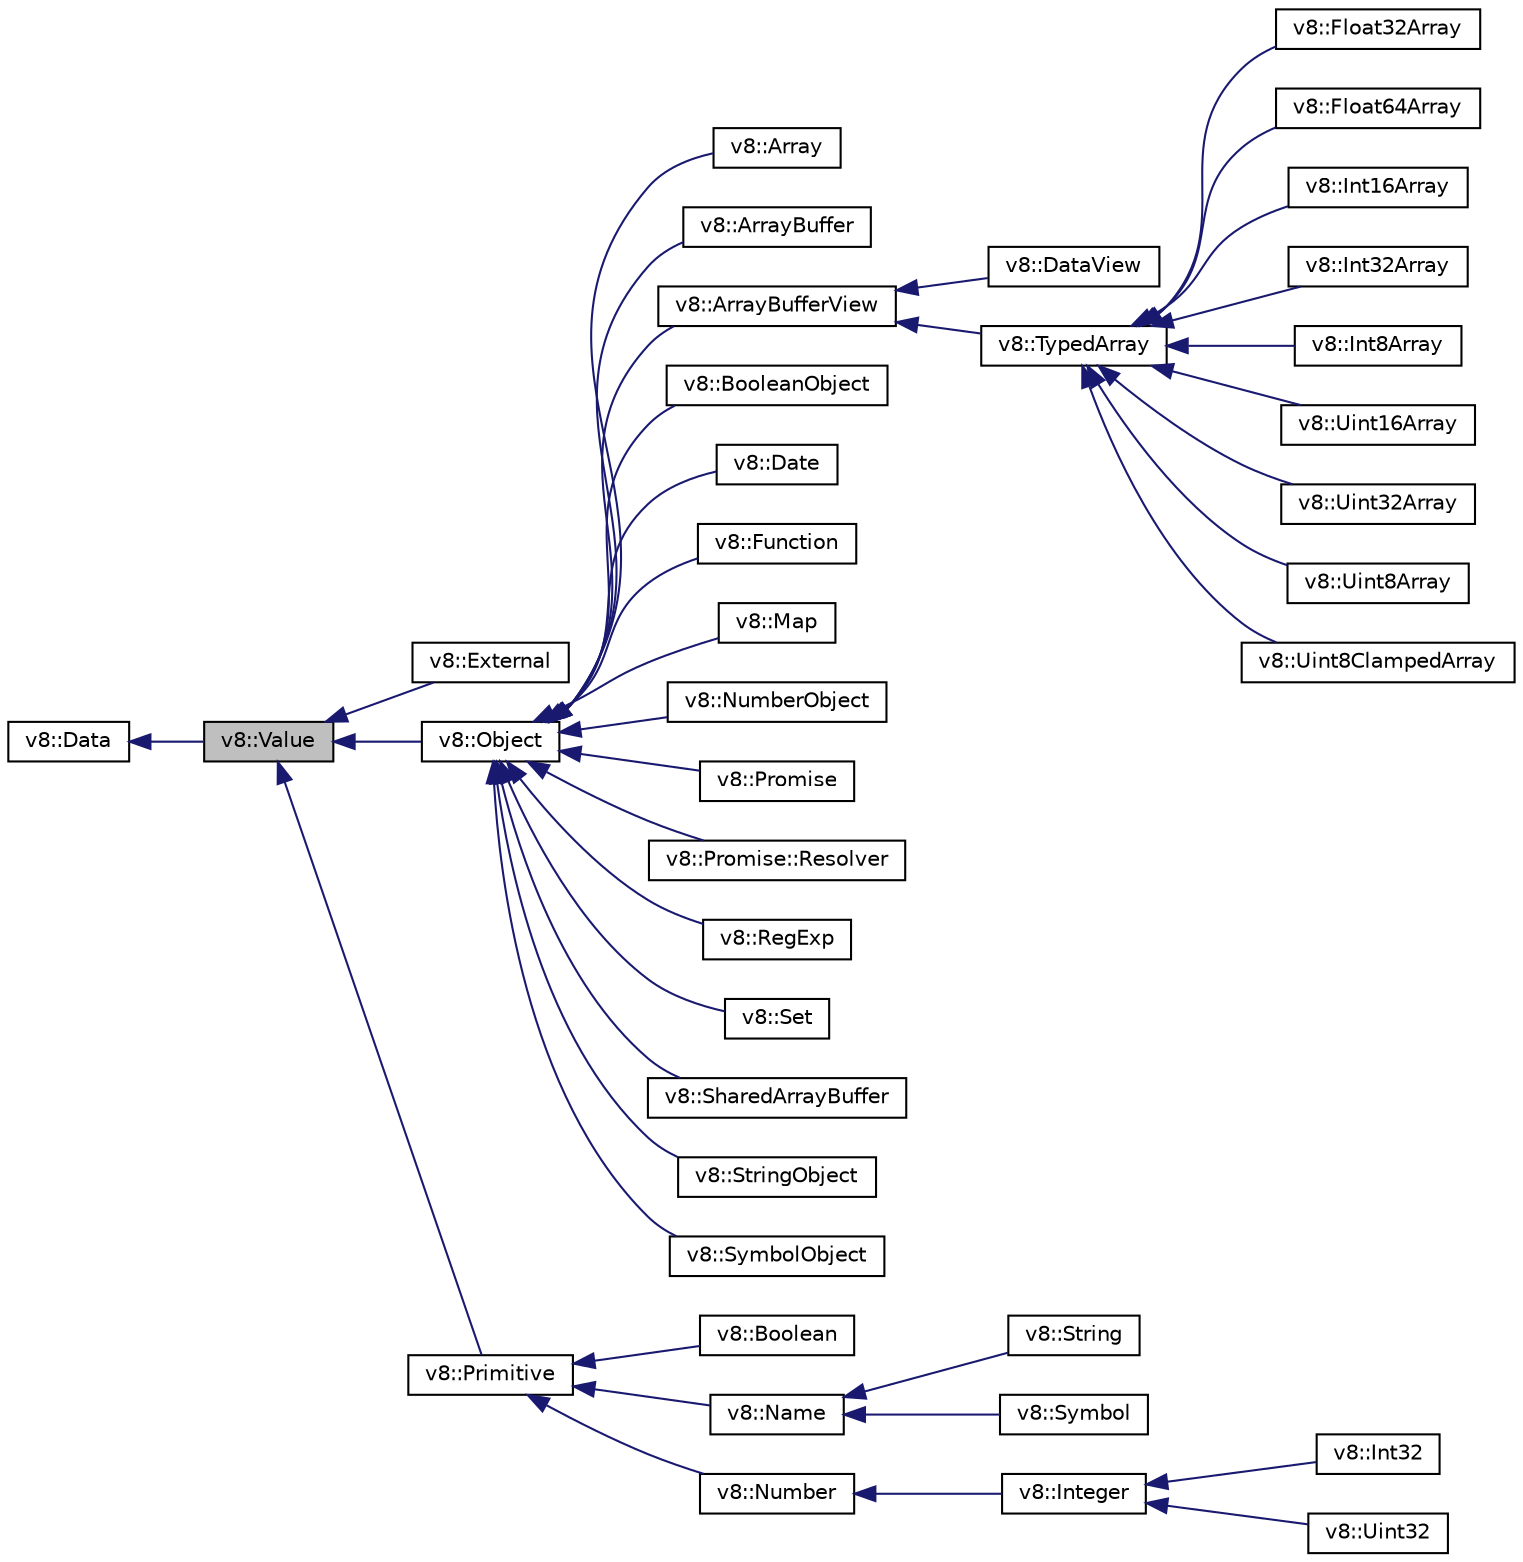 digraph "v8::Value"
{
  edge [fontname="Helvetica",fontsize="10",labelfontname="Helvetica",labelfontsize="10"];
  node [fontname="Helvetica",fontsize="10",shape=record];
  rankdir="LR";
  Node1 [label="v8::Value",height=0.2,width=0.4,color="black", fillcolor="grey75", style="filled", fontcolor="black"];
  Node2 -> Node1 [dir="back",color="midnightblue",fontsize="10",style="solid",fontname="Helvetica"];
  Node2 [label="v8::Data",height=0.2,width=0.4,color="black", fillcolor="white", style="filled",URL="$classv8_1_1Data.html"];
  Node1 -> Node3 [dir="back",color="midnightblue",fontsize="10",style="solid",fontname="Helvetica"];
  Node3 [label="v8::External",height=0.2,width=0.4,color="black", fillcolor="white", style="filled",URL="$classv8_1_1External.html"];
  Node1 -> Node4 [dir="back",color="midnightblue",fontsize="10",style="solid",fontname="Helvetica"];
  Node4 [label="v8::Object",height=0.2,width=0.4,color="black", fillcolor="white", style="filled",URL="$classv8_1_1Object.html"];
  Node4 -> Node5 [dir="back",color="midnightblue",fontsize="10",style="solid",fontname="Helvetica"];
  Node5 [label="v8::Array",height=0.2,width=0.4,color="black", fillcolor="white", style="filled",URL="$classv8_1_1Array.html"];
  Node4 -> Node6 [dir="back",color="midnightblue",fontsize="10",style="solid",fontname="Helvetica"];
  Node6 [label="v8::ArrayBuffer",height=0.2,width=0.4,color="black", fillcolor="white", style="filled",URL="$classv8_1_1ArrayBuffer.html"];
  Node4 -> Node7 [dir="back",color="midnightblue",fontsize="10",style="solid",fontname="Helvetica"];
  Node7 [label="v8::ArrayBufferView",height=0.2,width=0.4,color="black", fillcolor="white", style="filled",URL="$classv8_1_1ArrayBufferView.html"];
  Node7 -> Node8 [dir="back",color="midnightblue",fontsize="10",style="solid",fontname="Helvetica"];
  Node8 [label="v8::DataView",height=0.2,width=0.4,color="black", fillcolor="white", style="filled",URL="$classv8_1_1DataView.html"];
  Node7 -> Node9 [dir="back",color="midnightblue",fontsize="10",style="solid",fontname="Helvetica"];
  Node9 [label="v8::TypedArray",height=0.2,width=0.4,color="black", fillcolor="white", style="filled",URL="$classv8_1_1TypedArray.html"];
  Node9 -> Node10 [dir="back",color="midnightblue",fontsize="10",style="solid",fontname="Helvetica"];
  Node10 [label="v8::Float32Array",height=0.2,width=0.4,color="black", fillcolor="white", style="filled",URL="$classv8_1_1Float32Array.html"];
  Node9 -> Node11 [dir="back",color="midnightblue",fontsize="10",style="solid",fontname="Helvetica"];
  Node11 [label="v8::Float64Array",height=0.2,width=0.4,color="black", fillcolor="white", style="filled",URL="$classv8_1_1Float64Array.html"];
  Node9 -> Node12 [dir="back",color="midnightblue",fontsize="10",style="solid",fontname="Helvetica"];
  Node12 [label="v8::Int16Array",height=0.2,width=0.4,color="black", fillcolor="white", style="filled",URL="$classv8_1_1Int16Array.html"];
  Node9 -> Node13 [dir="back",color="midnightblue",fontsize="10",style="solid",fontname="Helvetica"];
  Node13 [label="v8::Int32Array",height=0.2,width=0.4,color="black", fillcolor="white", style="filled",URL="$classv8_1_1Int32Array.html"];
  Node9 -> Node14 [dir="back",color="midnightblue",fontsize="10",style="solid",fontname="Helvetica"];
  Node14 [label="v8::Int8Array",height=0.2,width=0.4,color="black", fillcolor="white", style="filled",URL="$classv8_1_1Int8Array.html"];
  Node9 -> Node15 [dir="back",color="midnightblue",fontsize="10",style="solid",fontname="Helvetica"];
  Node15 [label="v8::Uint16Array",height=0.2,width=0.4,color="black", fillcolor="white", style="filled",URL="$classv8_1_1Uint16Array.html"];
  Node9 -> Node16 [dir="back",color="midnightblue",fontsize="10",style="solid",fontname="Helvetica"];
  Node16 [label="v8::Uint32Array",height=0.2,width=0.4,color="black", fillcolor="white", style="filled",URL="$classv8_1_1Uint32Array.html"];
  Node9 -> Node17 [dir="back",color="midnightblue",fontsize="10",style="solid",fontname="Helvetica"];
  Node17 [label="v8::Uint8Array",height=0.2,width=0.4,color="black", fillcolor="white", style="filled",URL="$classv8_1_1Uint8Array.html"];
  Node9 -> Node18 [dir="back",color="midnightblue",fontsize="10",style="solid",fontname="Helvetica"];
  Node18 [label="v8::Uint8ClampedArray",height=0.2,width=0.4,color="black", fillcolor="white", style="filled",URL="$classv8_1_1Uint8ClampedArray.html"];
  Node4 -> Node19 [dir="back",color="midnightblue",fontsize="10",style="solid",fontname="Helvetica"];
  Node19 [label="v8::BooleanObject",height=0.2,width=0.4,color="black", fillcolor="white", style="filled",URL="$classv8_1_1BooleanObject.html"];
  Node4 -> Node20 [dir="back",color="midnightblue",fontsize="10",style="solid",fontname="Helvetica"];
  Node20 [label="v8::Date",height=0.2,width=0.4,color="black", fillcolor="white", style="filled",URL="$classv8_1_1Date.html"];
  Node4 -> Node21 [dir="back",color="midnightblue",fontsize="10",style="solid",fontname="Helvetica"];
  Node21 [label="v8::Function",height=0.2,width=0.4,color="black", fillcolor="white", style="filled",URL="$classv8_1_1Function.html"];
  Node4 -> Node22 [dir="back",color="midnightblue",fontsize="10",style="solid",fontname="Helvetica"];
  Node22 [label="v8::Map",height=0.2,width=0.4,color="black", fillcolor="white", style="filled",URL="$classv8_1_1Map.html"];
  Node4 -> Node23 [dir="back",color="midnightblue",fontsize="10",style="solid",fontname="Helvetica"];
  Node23 [label="v8::NumberObject",height=0.2,width=0.4,color="black", fillcolor="white", style="filled",URL="$classv8_1_1NumberObject.html"];
  Node4 -> Node24 [dir="back",color="midnightblue",fontsize="10",style="solid",fontname="Helvetica"];
  Node24 [label="v8::Promise",height=0.2,width=0.4,color="black", fillcolor="white", style="filled",URL="$classv8_1_1Promise.html"];
  Node4 -> Node25 [dir="back",color="midnightblue",fontsize="10",style="solid",fontname="Helvetica"];
  Node25 [label="v8::Promise::Resolver",height=0.2,width=0.4,color="black", fillcolor="white", style="filled",URL="$classv8_1_1Promise_1_1Resolver.html"];
  Node4 -> Node26 [dir="back",color="midnightblue",fontsize="10",style="solid",fontname="Helvetica"];
  Node26 [label="v8::RegExp",height=0.2,width=0.4,color="black", fillcolor="white", style="filled",URL="$classv8_1_1RegExp.html"];
  Node4 -> Node27 [dir="back",color="midnightblue",fontsize="10",style="solid",fontname="Helvetica"];
  Node27 [label="v8::Set",height=0.2,width=0.4,color="black", fillcolor="white", style="filled",URL="$classv8_1_1Set.html"];
  Node4 -> Node28 [dir="back",color="midnightblue",fontsize="10",style="solid",fontname="Helvetica"];
  Node28 [label="v8::SharedArrayBuffer",height=0.2,width=0.4,color="black", fillcolor="white", style="filled",URL="$classv8_1_1SharedArrayBuffer.html"];
  Node4 -> Node29 [dir="back",color="midnightblue",fontsize="10",style="solid",fontname="Helvetica"];
  Node29 [label="v8::StringObject",height=0.2,width=0.4,color="black", fillcolor="white", style="filled",URL="$classv8_1_1StringObject.html"];
  Node4 -> Node30 [dir="back",color="midnightblue",fontsize="10",style="solid",fontname="Helvetica"];
  Node30 [label="v8::SymbolObject",height=0.2,width=0.4,color="black", fillcolor="white", style="filled",URL="$classv8_1_1SymbolObject.html"];
  Node1 -> Node31 [dir="back",color="midnightblue",fontsize="10",style="solid",fontname="Helvetica"];
  Node31 [label="v8::Primitive",height=0.2,width=0.4,color="black", fillcolor="white", style="filled",URL="$classv8_1_1Primitive.html"];
  Node31 -> Node32 [dir="back",color="midnightblue",fontsize="10",style="solid",fontname="Helvetica"];
  Node32 [label="v8::Boolean",height=0.2,width=0.4,color="black", fillcolor="white", style="filled",URL="$classv8_1_1Boolean.html"];
  Node31 -> Node33 [dir="back",color="midnightblue",fontsize="10",style="solid",fontname="Helvetica"];
  Node33 [label="v8::Name",height=0.2,width=0.4,color="black", fillcolor="white", style="filled",URL="$classv8_1_1Name.html"];
  Node33 -> Node34 [dir="back",color="midnightblue",fontsize="10",style="solid",fontname="Helvetica"];
  Node34 [label="v8::String",height=0.2,width=0.4,color="black", fillcolor="white", style="filled",URL="$classv8_1_1String.html"];
  Node33 -> Node35 [dir="back",color="midnightblue",fontsize="10",style="solid",fontname="Helvetica"];
  Node35 [label="v8::Symbol",height=0.2,width=0.4,color="black", fillcolor="white", style="filled",URL="$classv8_1_1Symbol.html"];
  Node31 -> Node36 [dir="back",color="midnightblue",fontsize="10",style="solid",fontname="Helvetica"];
  Node36 [label="v8::Number",height=0.2,width=0.4,color="black", fillcolor="white", style="filled",URL="$classv8_1_1Number.html"];
  Node36 -> Node37 [dir="back",color="midnightblue",fontsize="10",style="solid",fontname="Helvetica"];
  Node37 [label="v8::Integer",height=0.2,width=0.4,color="black", fillcolor="white", style="filled",URL="$classv8_1_1Integer.html"];
  Node37 -> Node38 [dir="back",color="midnightblue",fontsize="10",style="solid",fontname="Helvetica"];
  Node38 [label="v8::Int32",height=0.2,width=0.4,color="black", fillcolor="white", style="filled",URL="$classv8_1_1Int32.html"];
  Node37 -> Node39 [dir="back",color="midnightblue",fontsize="10",style="solid",fontname="Helvetica"];
  Node39 [label="v8::Uint32",height=0.2,width=0.4,color="black", fillcolor="white", style="filled",URL="$classv8_1_1Uint32.html"];
}
